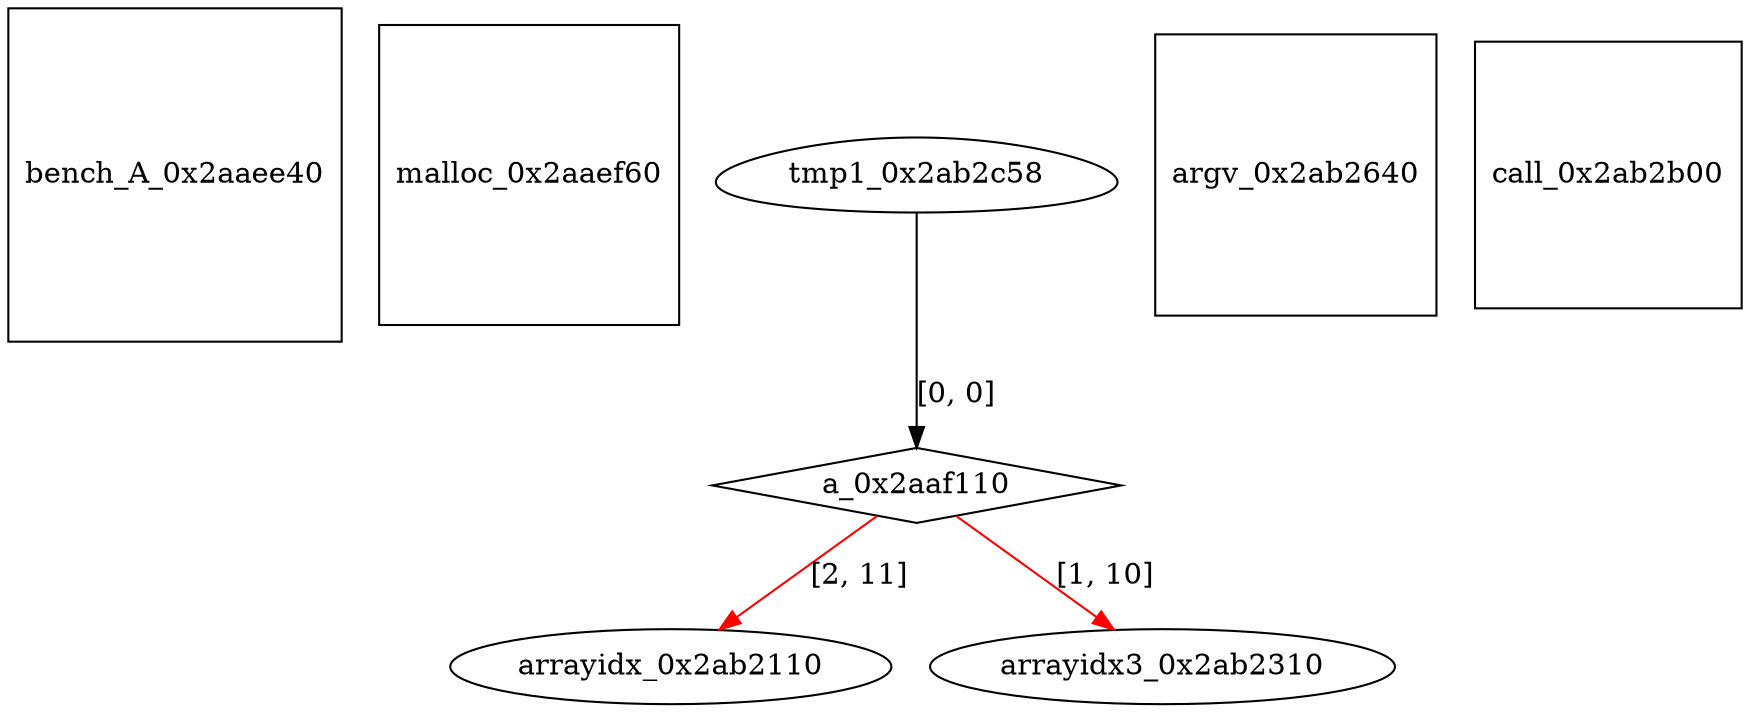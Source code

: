 digraph grafico {
"bench_A_0x2aaee40" [shape=square];
"malloc_0x2aaef60" [shape=square];
"a_0x2aaf110" [shape=diamond];
"tmp1_0x2ab2c58" -> "a_0x2aaf110" [label="[0, 0]"];
"arrayidx_0x2ab2110" [shape=ellipse];
"a_0x2aaf110" -> "arrayidx_0x2ab2110" [label="[2, 11]",color=red];
"arrayidx3_0x2ab2310" [shape=ellipse];
"a_0x2aaf110" -> "arrayidx3_0x2ab2310" [label="[1, 10]",color=red];
"argv_0x2ab2640" [shape=square];
"call_0x2ab2b00" [shape=square];
"tmp1_0x2ab2c58" [shape=egg];
}